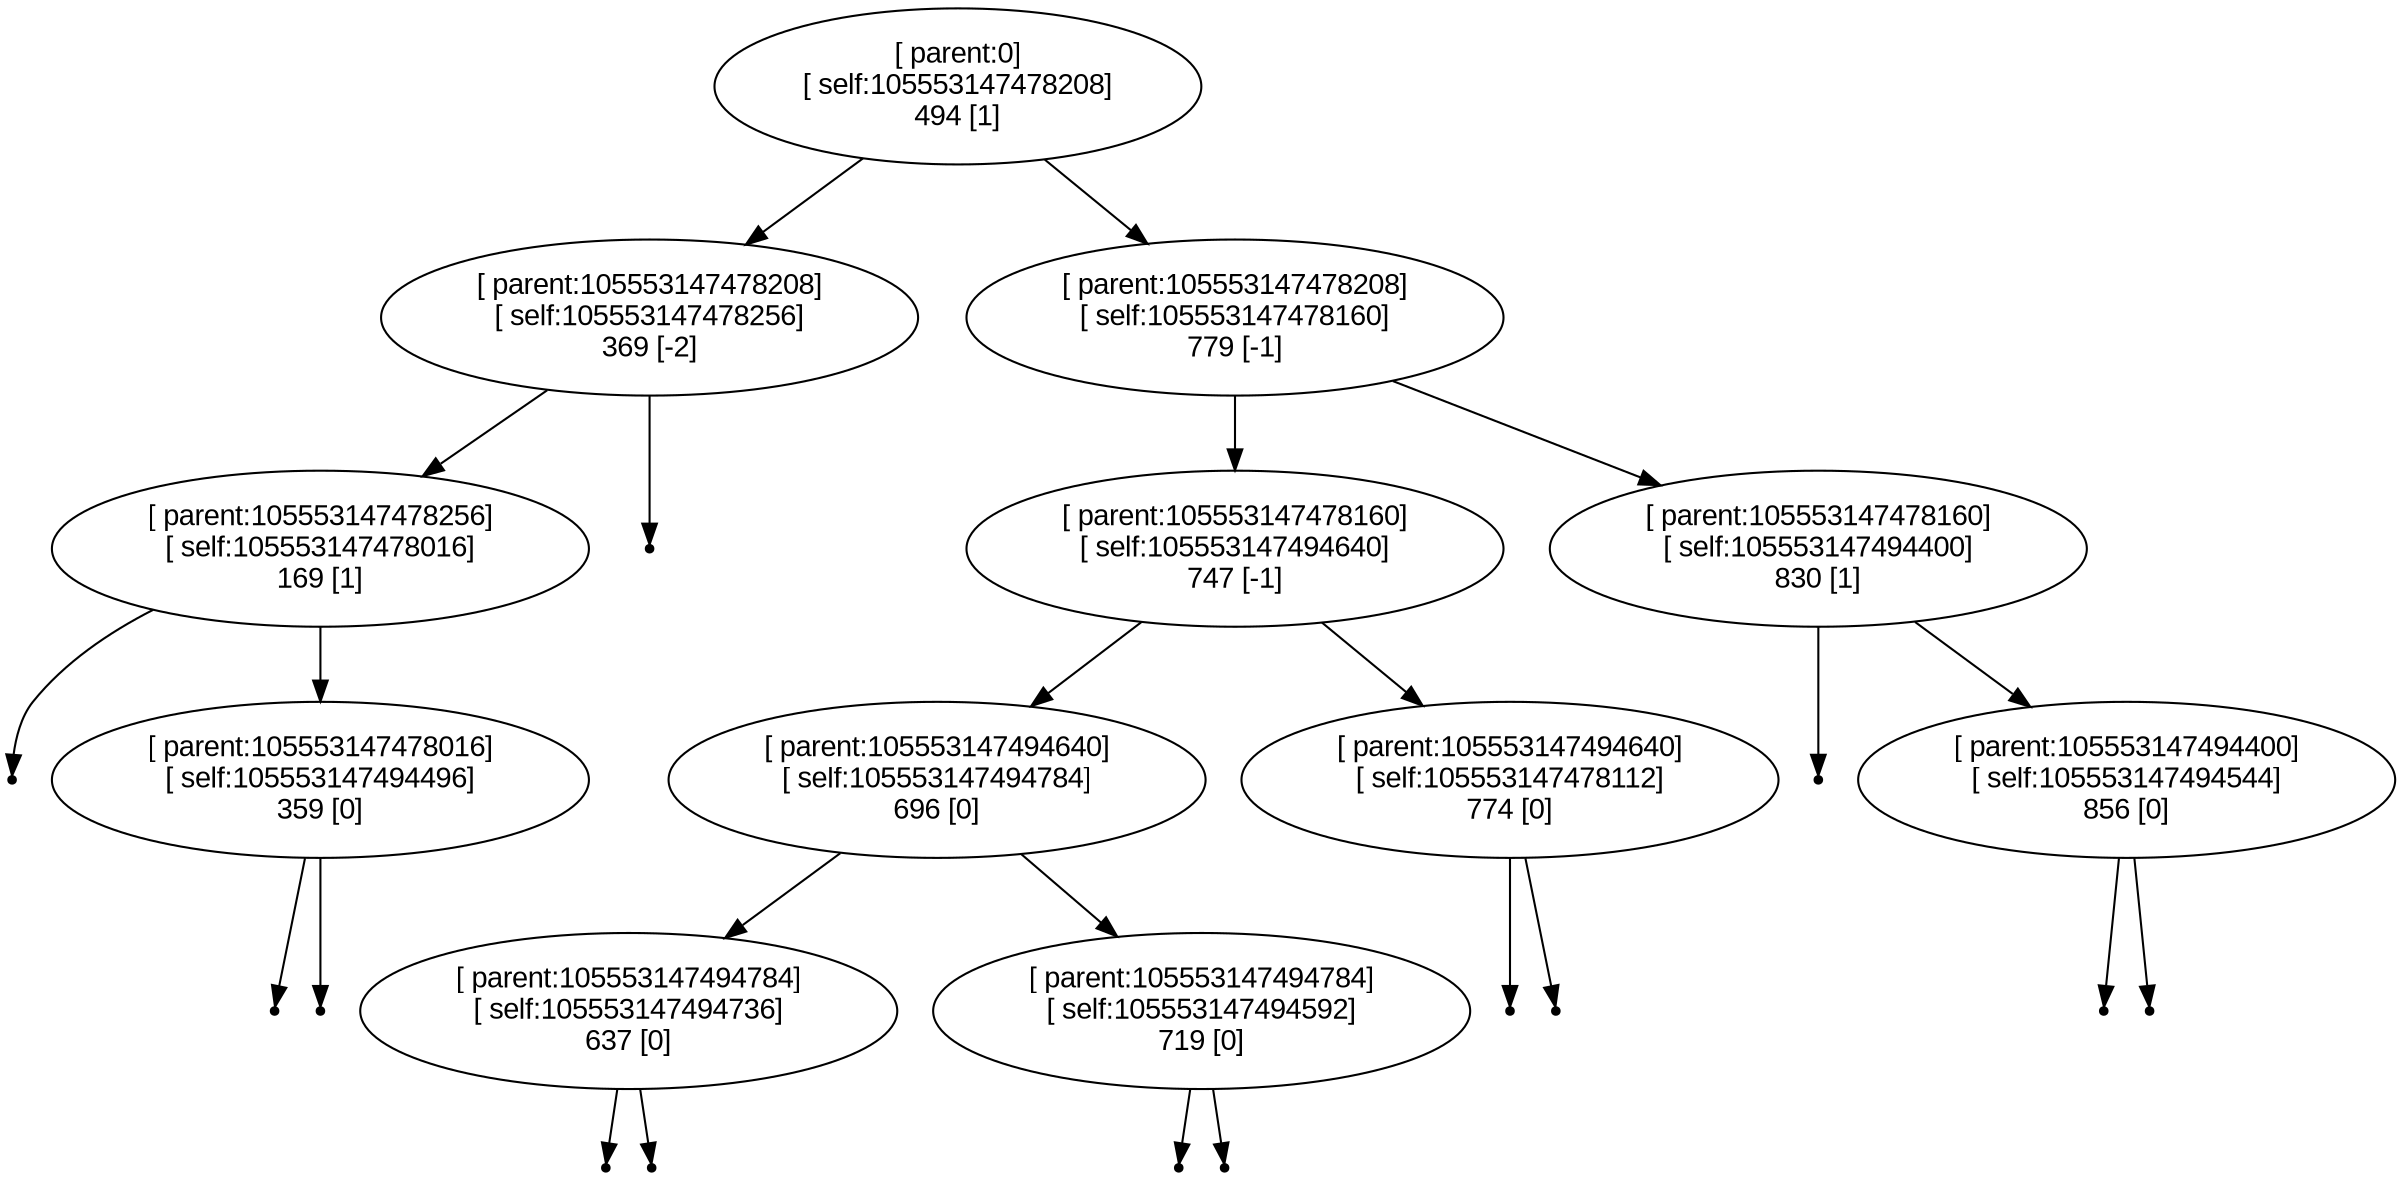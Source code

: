 digraph BST {
    node [fontname="Arial"];
    "[ parent:0]
[ self:105553147478208]
494 [1]" -> "[ parent:105553147478208]
[ self:105553147478256]
369 [-2]";
    "[ parent:0]
[ self:105553147478208]
494 [1]" -> "[ parent:105553147478208]
[ self:105553147478160]
779 [-1]";
    "[ parent:105553147478208]
[ self:105553147478256]
369 [-2]" -> "[ parent:105553147478256]
[ self:105553147478016]
169 [1]";
    null99 [shape=point];
    "[ parent:105553147478208]
[ self:105553147478256]
369 [-2]" -> "null99"
    null100 [shape=point];
    "[ parent:105553147478256]
[ self:105553147478016]
169 [1]" -> "null100"
    "[ parent:105553147478256]
[ self:105553147478016]
169 [1]" -> "[ parent:105553147478016]
[ self:105553147494496]
359 [0]";
    null101 [shape=point];
    "[ parent:105553147478016]
[ self:105553147494496]
359 [0]" -> "null101"
    null102 [shape=point];
    "[ parent:105553147478016]
[ self:105553147494496]
359 [0]" -> "null102"
    "[ parent:105553147478208]
[ self:105553147478160]
779 [-1]" -> "[ parent:105553147478160]
[ self:105553147494640]
747 [-1]";
    "[ parent:105553147478208]
[ self:105553147478160]
779 [-1]" -> "[ parent:105553147478160]
[ self:105553147494400]
830 [1]";
    "[ parent:105553147478160]
[ self:105553147494640]
747 [-1]" -> "[ parent:105553147494640]
[ self:105553147494784]
696 [0]";
    "[ parent:105553147478160]
[ self:105553147494640]
747 [-1]" -> "[ parent:105553147494640]
[ self:105553147478112]
774 [0]";
    "[ parent:105553147494640]
[ self:105553147494784]
696 [0]" -> "[ parent:105553147494784]
[ self:105553147494736]
637 [0]";
    "[ parent:105553147494640]
[ self:105553147494784]
696 [0]" -> "[ parent:105553147494784]
[ self:105553147494592]
719 [0]";
    null103 [shape=point];
    "[ parent:105553147494784]
[ self:105553147494736]
637 [0]" -> "null103"
    null104 [shape=point];
    "[ parent:105553147494784]
[ self:105553147494736]
637 [0]" -> "null104"
    null105 [shape=point];
    "[ parent:105553147494784]
[ self:105553147494592]
719 [0]" -> "null105"
    null106 [shape=point];
    "[ parent:105553147494784]
[ self:105553147494592]
719 [0]" -> "null106"
    null107 [shape=point];
    "[ parent:105553147494640]
[ self:105553147478112]
774 [0]" -> "null107"
    null108 [shape=point];
    "[ parent:105553147494640]
[ self:105553147478112]
774 [0]" -> "null108"
    null109 [shape=point];
    "[ parent:105553147478160]
[ self:105553147494400]
830 [1]" -> "null109"
    "[ parent:105553147478160]
[ self:105553147494400]
830 [1]" -> "[ parent:105553147494400]
[ self:105553147494544]
856 [0]";
    null110 [shape=point];
    "[ parent:105553147494400]
[ self:105553147494544]
856 [0]" -> "null110"
    null111 [shape=point];
    "[ parent:105553147494400]
[ self:105553147494544]
856 [0]" -> "null111"
}

